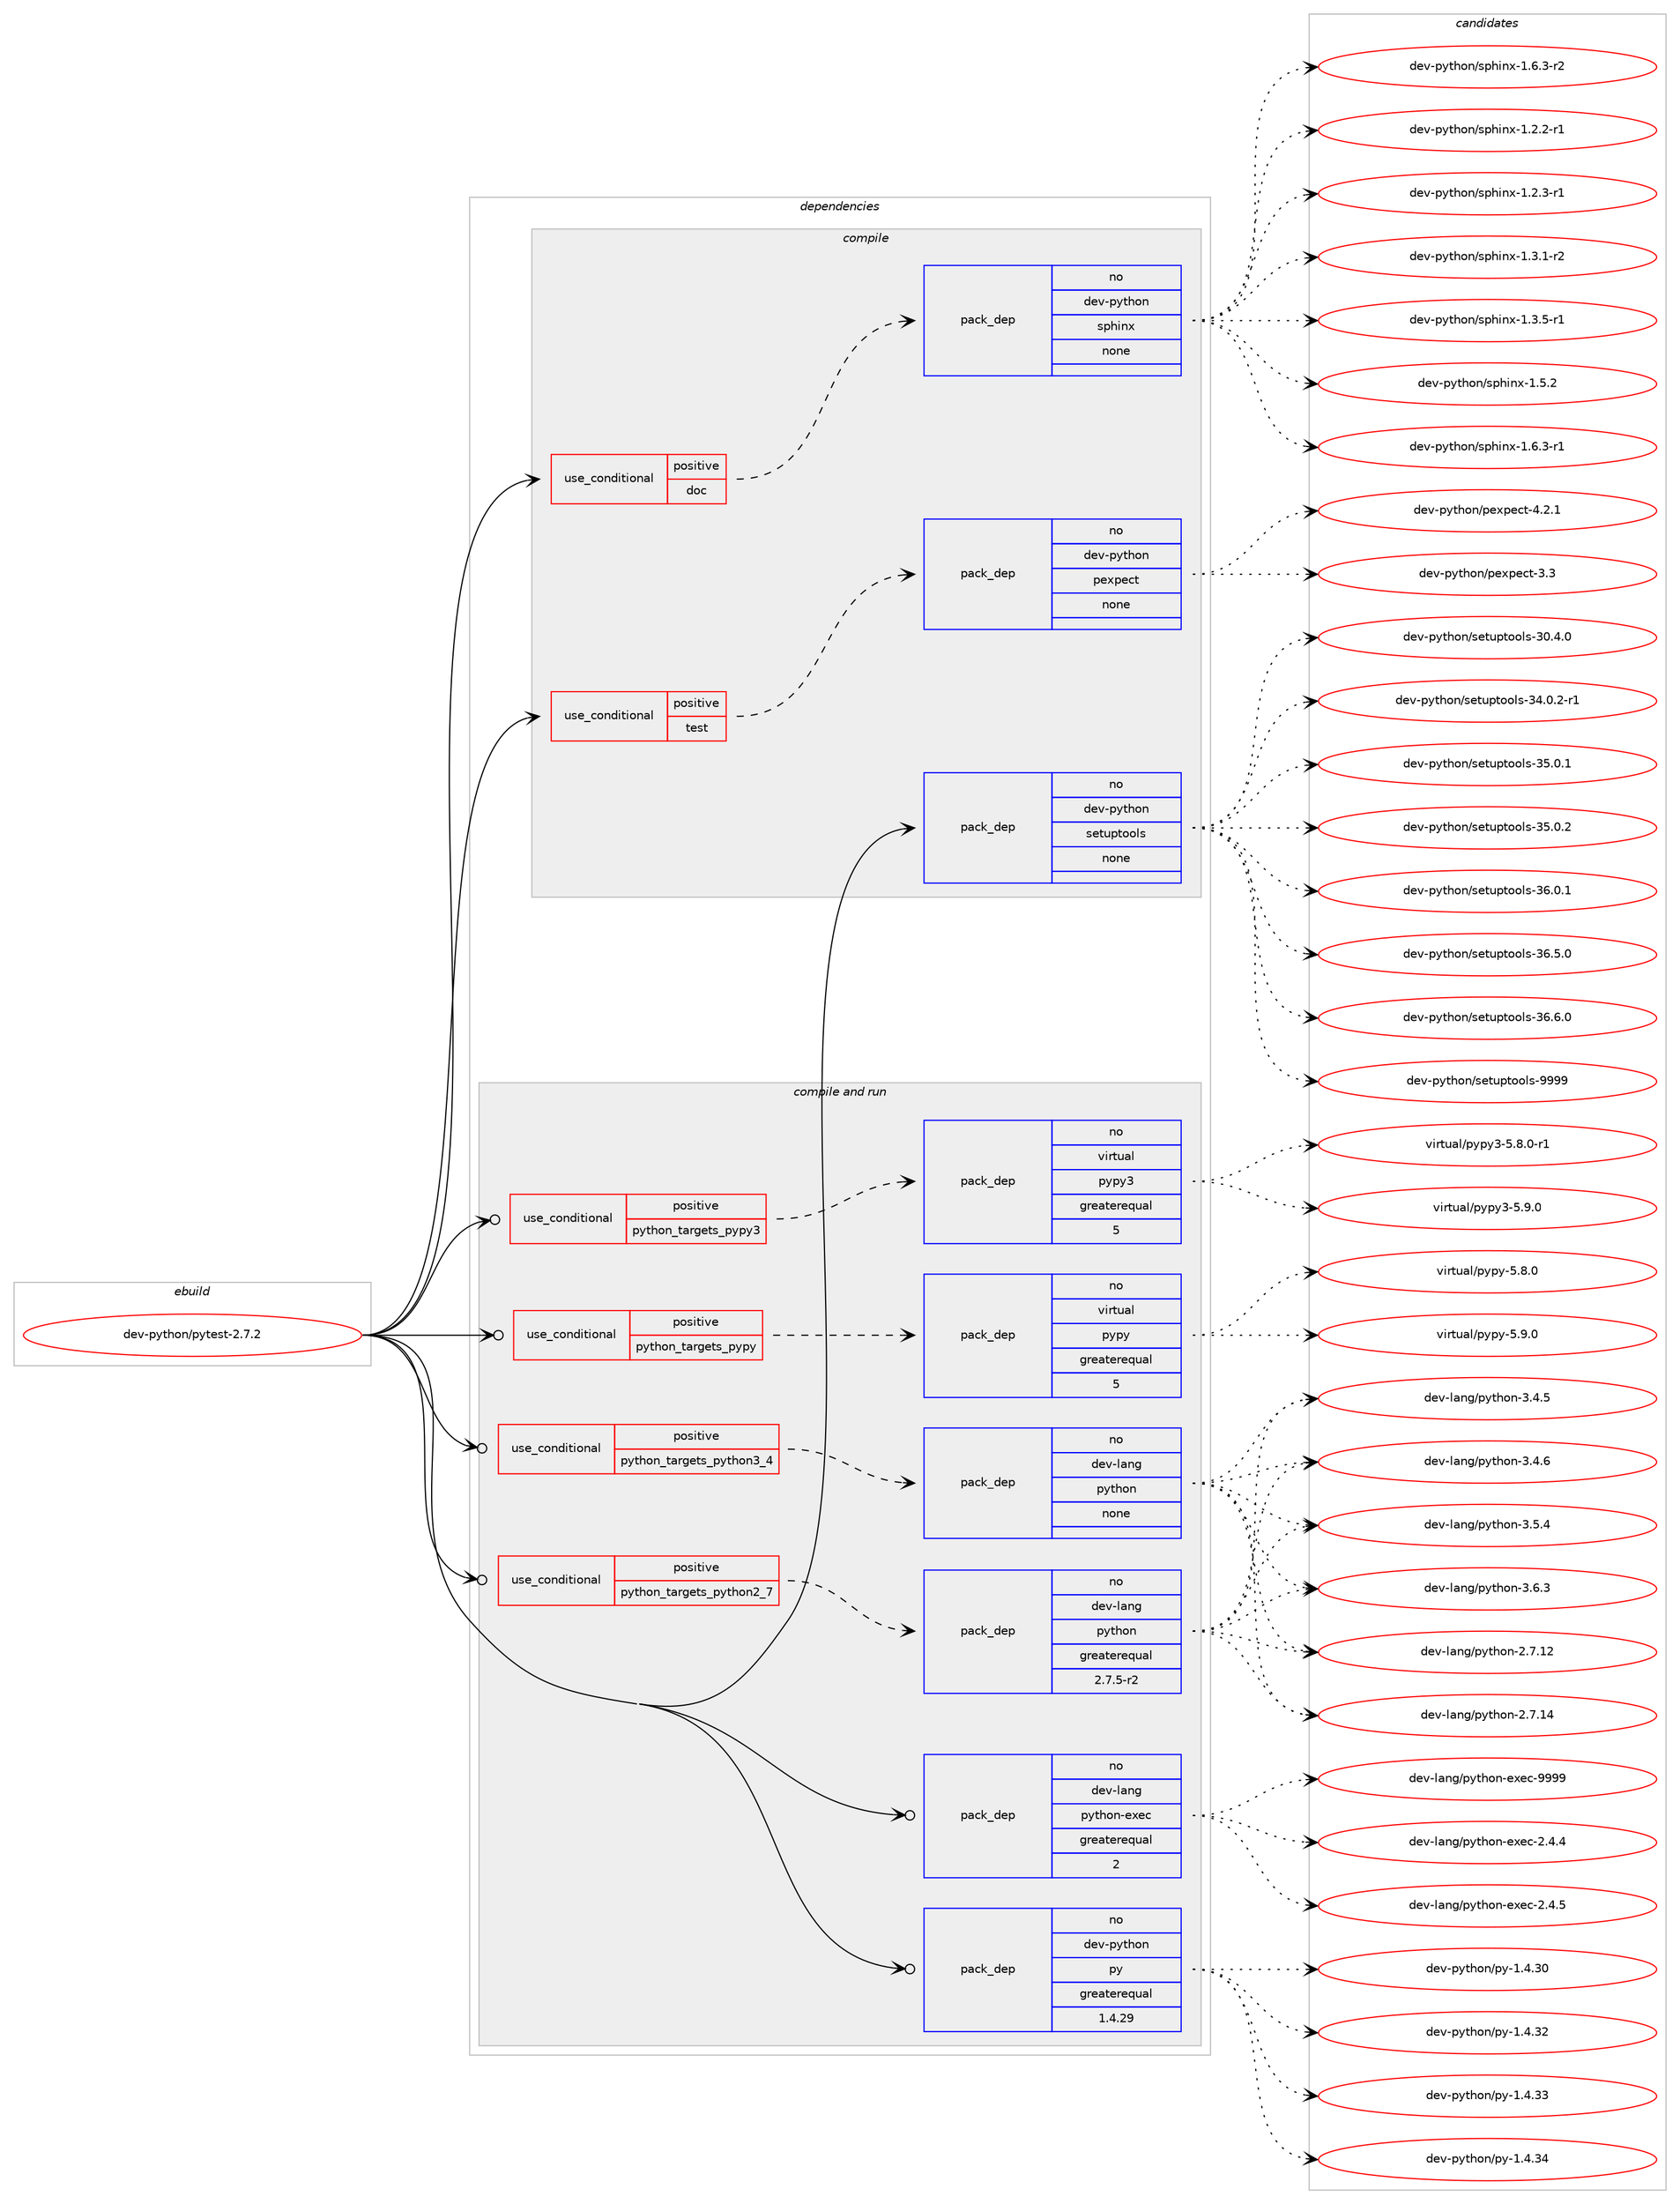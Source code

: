 digraph prolog {

# *************
# Graph options
# *************

newrank=true;
concentrate=true;
compound=true;
graph [rankdir=LR,fontname=Helvetica,fontsize=10,ranksep=1.5];#, ranksep=2.5, nodesep=0.2];
edge  [arrowhead=vee];
node  [fontname=Helvetica,fontsize=10];

# **********
# The ebuild
# **********

subgraph cluster_leftcol {
color=gray;
rank=same;
label=<<i>ebuild</i>>;
id [label="dev-python/pytest-2.7.2", color=red, width=4, href="../dev-python/pytest-2.7.2.svg"];
}

# ****************
# The dependencies
# ****************

subgraph cluster_midcol {
color=gray;
label=<<i>dependencies</i>>;
subgraph cluster_compile {
fillcolor="#eeeeee";
style=filled;
label=<<i>compile</i>>;
subgraph cond39462 {
dependency179544 [label=<<TABLE BORDER="0" CELLBORDER="1" CELLSPACING="0" CELLPADDING="4"><TR><TD ROWSPAN="3" CELLPADDING="10">use_conditional</TD></TR><TR><TD>positive</TD></TR><TR><TD>doc</TD></TR></TABLE>>, shape=none, color=red];
subgraph pack136147 {
dependency179545 [label=<<TABLE BORDER="0" CELLBORDER="1" CELLSPACING="0" CELLPADDING="4" WIDTH="220"><TR><TD ROWSPAN="6" CELLPADDING="30">pack_dep</TD></TR><TR><TD WIDTH="110">no</TD></TR><TR><TD>dev-python</TD></TR><TR><TD>sphinx</TD></TR><TR><TD>none</TD></TR><TR><TD></TD></TR></TABLE>>, shape=none, color=blue];
}
dependency179544:e -> dependency179545:w [weight=20,style="dashed",arrowhead="vee"];
}
id:e -> dependency179544:w [weight=20,style="solid",arrowhead="vee"];
subgraph cond39463 {
dependency179546 [label=<<TABLE BORDER="0" CELLBORDER="1" CELLSPACING="0" CELLPADDING="4"><TR><TD ROWSPAN="3" CELLPADDING="10">use_conditional</TD></TR><TR><TD>positive</TD></TR><TR><TD>test</TD></TR></TABLE>>, shape=none, color=red];
subgraph pack136148 {
dependency179547 [label=<<TABLE BORDER="0" CELLBORDER="1" CELLSPACING="0" CELLPADDING="4" WIDTH="220"><TR><TD ROWSPAN="6" CELLPADDING="30">pack_dep</TD></TR><TR><TD WIDTH="110">no</TD></TR><TR><TD>dev-python</TD></TR><TR><TD>pexpect</TD></TR><TR><TD>none</TD></TR><TR><TD></TD></TR></TABLE>>, shape=none, color=blue];
}
dependency179546:e -> dependency179547:w [weight=20,style="dashed",arrowhead="vee"];
}
id:e -> dependency179546:w [weight=20,style="solid",arrowhead="vee"];
subgraph pack136149 {
dependency179548 [label=<<TABLE BORDER="0" CELLBORDER="1" CELLSPACING="0" CELLPADDING="4" WIDTH="220"><TR><TD ROWSPAN="6" CELLPADDING="30">pack_dep</TD></TR><TR><TD WIDTH="110">no</TD></TR><TR><TD>dev-python</TD></TR><TR><TD>setuptools</TD></TR><TR><TD>none</TD></TR><TR><TD></TD></TR></TABLE>>, shape=none, color=blue];
}
id:e -> dependency179548:w [weight=20,style="solid",arrowhead="vee"];
}
subgraph cluster_compileandrun {
fillcolor="#eeeeee";
style=filled;
label=<<i>compile and run</i>>;
subgraph cond39464 {
dependency179549 [label=<<TABLE BORDER="0" CELLBORDER="1" CELLSPACING="0" CELLPADDING="4"><TR><TD ROWSPAN="3" CELLPADDING="10">use_conditional</TD></TR><TR><TD>positive</TD></TR><TR><TD>python_targets_pypy</TD></TR></TABLE>>, shape=none, color=red];
subgraph pack136150 {
dependency179550 [label=<<TABLE BORDER="0" CELLBORDER="1" CELLSPACING="0" CELLPADDING="4" WIDTH="220"><TR><TD ROWSPAN="6" CELLPADDING="30">pack_dep</TD></TR><TR><TD WIDTH="110">no</TD></TR><TR><TD>virtual</TD></TR><TR><TD>pypy</TD></TR><TR><TD>greaterequal</TD></TR><TR><TD>5</TD></TR></TABLE>>, shape=none, color=blue];
}
dependency179549:e -> dependency179550:w [weight=20,style="dashed",arrowhead="vee"];
}
id:e -> dependency179549:w [weight=20,style="solid",arrowhead="odotvee"];
subgraph cond39465 {
dependency179551 [label=<<TABLE BORDER="0" CELLBORDER="1" CELLSPACING="0" CELLPADDING="4"><TR><TD ROWSPAN="3" CELLPADDING="10">use_conditional</TD></TR><TR><TD>positive</TD></TR><TR><TD>python_targets_pypy3</TD></TR></TABLE>>, shape=none, color=red];
subgraph pack136151 {
dependency179552 [label=<<TABLE BORDER="0" CELLBORDER="1" CELLSPACING="0" CELLPADDING="4" WIDTH="220"><TR><TD ROWSPAN="6" CELLPADDING="30">pack_dep</TD></TR><TR><TD WIDTH="110">no</TD></TR><TR><TD>virtual</TD></TR><TR><TD>pypy3</TD></TR><TR><TD>greaterequal</TD></TR><TR><TD>5</TD></TR></TABLE>>, shape=none, color=blue];
}
dependency179551:e -> dependency179552:w [weight=20,style="dashed",arrowhead="vee"];
}
id:e -> dependency179551:w [weight=20,style="solid",arrowhead="odotvee"];
subgraph cond39466 {
dependency179553 [label=<<TABLE BORDER="0" CELLBORDER="1" CELLSPACING="0" CELLPADDING="4"><TR><TD ROWSPAN="3" CELLPADDING="10">use_conditional</TD></TR><TR><TD>positive</TD></TR><TR><TD>python_targets_python2_7</TD></TR></TABLE>>, shape=none, color=red];
subgraph pack136152 {
dependency179554 [label=<<TABLE BORDER="0" CELLBORDER="1" CELLSPACING="0" CELLPADDING="4" WIDTH="220"><TR><TD ROWSPAN="6" CELLPADDING="30">pack_dep</TD></TR><TR><TD WIDTH="110">no</TD></TR><TR><TD>dev-lang</TD></TR><TR><TD>python</TD></TR><TR><TD>greaterequal</TD></TR><TR><TD>2.7.5-r2</TD></TR></TABLE>>, shape=none, color=blue];
}
dependency179553:e -> dependency179554:w [weight=20,style="dashed",arrowhead="vee"];
}
id:e -> dependency179553:w [weight=20,style="solid",arrowhead="odotvee"];
subgraph cond39467 {
dependency179555 [label=<<TABLE BORDER="0" CELLBORDER="1" CELLSPACING="0" CELLPADDING="4"><TR><TD ROWSPAN="3" CELLPADDING="10">use_conditional</TD></TR><TR><TD>positive</TD></TR><TR><TD>python_targets_python3_4</TD></TR></TABLE>>, shape=none, color=red];
subgraph pack136153 {
dependency179556 [label=<<TABLE BORDER="0" CELLBORDER="1" CELLSPACING="0" CELLPADDING="4" WIDTH="220"><TR><TD ROWSPAN="6" CELLPADDING="30">pack_dep</TD></TR><TR><TD WIDTH="110">no</TD></TR><TR><TD>dev-lang</TD></TR><TR><TD>python</TD></TR><TR><TD>none</TD></TR><TR><TD></TD></TR></TABLE>>, shape=none, color=blue];
}
dependency179555:e -> dependency179556:w [weight=20,style="dashed",arrowhead="vee"];
}
id:e -> dependency179555:w [weight=20,style="solid",arrowhead="odotvee"];
subgraph pack136154 {
dependency179557 [label=<<TABLE BORDER="0" CELLBORDER="1" CELLSPACING="0" CELLPADDING="4" WIDTH="220"><TR><TD ROWSPAN="6" CELLPADDING="30">pack_dep</TD></TR><TR><TD WIDTH="110">no</TD></TR><TR><TD>dev-lang</TD></TR><TR><TD>python-exec</TD></TR><TR><TD>greaterequal</TD></TR><TR><TD>2</TD></TR></TABLE>>, shape=none, color=blue];
}
id:e -> dependency179557:w [weight=20,style="solid",arrowhead="odotvee"];
subgraph pack136155 {
dependency179558 [label=<<TABLE BORDER="0" CELLBORDER="1" CELLSPACING="0" CELLPADDING="4" WIDTH="220"><TR><TD ROWSPAN="6" CELLPADDING="30">pack_dep</TD></TR><TR><TD WIDTH="110">no</TD></TR><TR><TD>dev-python</TD></TR><TR><TD>py</TD></TR><TR><TD>greaterequal</TD></TR><TR><TD>1.4.29</TD></TR></TABLE>>, shape=none, color=blue];
}
id:e -> dependency179558:w [weight=20,style="solid",arrowhead="odotvee"];
}
subgraph cluster_run {
fillcolor="#eeeeee";
style=filled;
label=<<i>run</i>>;
}
}

# **************
# The candidates
# **************

subgraph cluster_choices {
rank=same;
color=gray;
label=<<i>candidates</i>>;

subgraph choice136147 {
color=black;
nodesep=1;
choice10010111845112121116104111110471151121041051101204549465046504511449 [label="dev-python/sphinx-1.2.2-r1", color=red, width=4,href="../dev-python/sphinx-1.2.2-r1.svg"];
choice10010111845112121116104111110471151121041051101204549465046514511449 [label="dev-python/sphinx-1.2.3-r1", color=red, width=4,href="../dev-python/sphinx-1.2.3-r1.svg"];
choice10010111845112121116104111110471151121041051101204549465146494511450 [label="dev-python/sphinx-1.3.1-r2", color=red, width=4,href="../dev-python/sphinx-1.3.1-r2.svg"];
choice10010111845112121116104111110471151121041051101204549465146534511449 [label="dev-python/sphinx-1.3.5-r1", color=red, width=4,href="../dev-python/sphinx-1.3.5-r1.svg"];
choice1001011184511212111610411111047115112104105110120454946534650 [label="dev-python/sphinx-1.5.2", color=red, width=4,href="../dev-python/sphinx-1.5.2.svg"];
choice10010111845112121116104111110471151121041051101204549465446514511449 [label="dev-python/sphinx-1.6.3-r1", color=red, width=4,href="../dev-python/sphinx-1.6.3-r1.svg"];
choice10010111845112121116104111110471151121041051101204549465446514511450 [label="dev-python/sphinx-1.6.3-r2", color=red, width=4,href="../dev-python/sphinx-1.6.3-r2.svg"];
dependency179545:e -> choice10010111845112121116104111110471151121041051101204549465046504511449:w [style=dotted,weight="100"];
dependency179545:e -> choice10010111845112121116104111110471151121041051101204549465046514511449:w [style=dotted,weight="100"];
dependency179545:e -> choice10010111845112121116104111110471151121041051101204549465146494511450:w [style=dotted,weight="100"];
dependency179545:e -> choice10010111845112121116104111110471151121041051101204549465146534511449:w [style=dotted,weight="100"];
dependency179545:e -> choice1001011184511212111610411111047115112104105110120454946534650:w [style=dotted,weight="100"];
dependency179545:e -> choice10010111845112121116104111110471151121041051101204549465446514511449:w [style=dotted,weight="100"];
dependency179545:e -> choice10010111845112121116104111110471151121041051101204549465446514511450:w [style=dotted,weight="100"];
}
subgraph choice136148 {
color=black;
nodesep=1;
choice10010111845112121116104111110471121011201121019911645514651 [label="dev-python/pexpect-3.3", color=red, width=4,href="../dev-python/pexpect-3.3.svg"];
choice100101118451121211161041111104711210112011210199116455246504649 [label="dev-python/pexpect-4.2.1", color=red, width=4,href="../dev-python/pexpect-4.2.1.svg"];
dependency179547:e -> choice10010111845112121116104111110471121011201121019911645514651:w [style=dotted,weight="100"];
dependency179547:e -> choice100101118451121211161041111104711210112011210199116455246504649:w [style=dotted,weight="100"];
}
subgraph choice136149 {
color=black;
nodesep=1;
choice100101118451121211161041111104711510111611711211611111110811545514846524648 [label="dev-python/setuptools-30.4.0", color=red, width=4,href="../dev-python/setuptools-30.4.0.svg"];
choice1001011184511212111610411111047115101116117112116111111108115455152464846504511449 [label="dev-python/setuptools-34.0.2-r1", color=red, width=4,href="../dev-python/setuptools-34.0.2-r1.svg"];
choice100101118451121211161041111104711510111611711211611111110811545515346484649 [label="dev-python/setuptools-35.0.1", color=red, width=4,href="../dev-python/setuptools-35.0.1.svg"];
choice100101118451121211161041111104711510111611711211611111110811545515346484650 [label="dev-python/setuptools-35.0.2", color=red, width=4,href="../dev-python/setuptools-35.0.2.svg"];
choice100101118451121211161041111104711510111611711211611111110811545515446484649 [label="dev-python/setuptools-36.0.1", color=red, width=4,href="../dev-python/setuptools-36.0.1.svg"];
choice100101118451121211161041111104711510111611711211611111110811545515446534648 [label="dev-python/setuptools-36.5.0", color=red, width=4,href="../dev-python/setuptools-36.5.0.svg"];
choice100101118451121211161041111104711510111611711211611111110811545515446544648 [label="dev-python/setuptools-36.6.0", color=red, width=4,href="../dev-python/setuptools-36.6.0.svg"];
choice10010111845112121116104111110471151011161171121161111111081154557575757 [label="dev-python/setuptools-9999", color=red, width=4,href="../dev-python/setuptools-9999.svg"];
dependency179548:e -> choice100101118451121211161041111104711510111611711211611111110811545514846524648:w [style=dotted,weight="100"];
dependency179548:e -> choice1001011184511212111610411111047115101116117112116111111108115455152464846504511449:w [style=dotted,weight="100"];
dependency179548:e -> choice100101118451121211161041111104711510111611711211611111110811545515346484649:w [style=dotted,weight="100"];
dependency179548:e -> choice100101118451121211161041111104711510111611711211611111110811545515346484650:w [style=dotted,weight="100"];
dependency179548:e -> choice100101118451121211161041111104711510111611711211611111110811545515446484649:w [style=dotted,weight="100"];
dependency179548:e -> choice100101118451121211161041111104711510111611711211611111110811545515446534648:w [style=dotted,weight="100"];
dependency179548:e -> choice100101118451121211161041111104711510111611711211611111110811545515446544648:w [style=dotted,weight="100"];
dependency179548:e -> choice10010111845112121116104111110471151011161171121161111111081154557575757:w [style=dotted,weight="100"];
}
subgraph choice136150 {
color=black;
nodesep=1;
choice1181051141161179710847112121112121455346564648 [label="virtual/pypy-5.8.0", color=red, width=4,href="../virtual/pypy-5.8.0.svg"];
choice1181051141161179710847112121112121455346574648 [label="virtual/pypy-5.9.0", color=red, width=4,href="../virtual/pypy-5.9.0.svg"];
dependency179550:e -> choice1181051141161179710847112121112121455346564648:w [style=dotted,weight="100"];
dependency179550:e -> choice1181051141161179710847112121112121455346574648:w [style=dotted,weight="100"];
}
subgraph choice136151 {
color=black;
nodesep=1;
choice1181051141161179710847112121112121514553465646484511449 [label="virtual/pypy3-5.8.0-r1", color=red, width=4,href="../virtual/pypy3-5.8.0-r1.svg"];
choice118105114116117971084711212111212151455346574648 [label="virtual/pypy3-5.9.0", color=red, width=4,href="../virtual/pypy3-5.9.0.svg"];
dependency179552:e -> choice1181051141161179710847112121112121514553465646484511449:w [style=dotted,weight="100"];
dependency179552:e -> choice118105114116117971084711212111212151455346574648:w [style=dotted,weight="100"];
}
subgraph choice136152 {
color=black;
nodesep=1;
choice10010111845108971101034711212111610411111045504655464950 [label="dev-lang/python-2.7.12", color=red, width=4,href="../dev-lang/python-2.7.12.svg"];
choice10010111845108971101034711212111610411111045504655464952 [label="dev-lang/python-2.7.14", color=red, width=4,href="../dev-lang/python-2.7.14.svg"];
choice100101118451089711010347112121116104111110455146524653 [label="dev-lang/python-3.4.5", color=red, width=4,href="../dev-lang/python-3.4.5.svg"];
choice100101118451089711010347112121116104111110455146524654 [label="dev-lang/python-3.4.6", color=red, width=4,href="../dev-lang/python-3.4.6.svg"];
choice100101118451089711010347112121116104111110455146534652 [label="dev-lang/python-3.5.4", color=red, width=4,href="../dev-lang/python-3.5.4.svg"];
choice100101118451089711010347112121116104111110455146544651 [label="dev-lang/python-3.6.3", color=red, width=4,href="../dev-lang/python-3.6.3.svg"];
dependency179554:e -> choice10010111845108971101034711212111610411111045504655464950:w [style=dotted,weight="100"];
dependency179554:e -> choice10010111845108971101034711212111610411111045504655464952:w [style=dotted,weight="100"];
dependency179554:e -> choice100101118451089711010347112121116104111110455146524653:w [style=dotted,weight="100"];
dependency179554:e -> choice100101118451089711010347112121116104111110455146524654:w [style=dotted,weight="100"];
dependency179554:e -> choice100101118451089711010347112121116104111110455146534652:w [style=dotted,weight="100"];
dependency179554:e -> choice100101118451089711010347112121116104111110455146544651:w [style=dotted,weight="100"];
}
subgraph choice136153 {
color=black;
nodesep=1;
choice10010111845108971101034711212111610411111045504655464950 [label="dev-lang/python-2.7.12", color=red, width=4,href="../dev-lang/python-2.7.12.svg"];
choice10010111845108971101034711212111610411111045504655464952 [label="dev-lang/python-2.7.14", color=red, width=4,href="../dev-lang/python-2.7.14.svg"];
choice100101118451089711010347112121116104111110455146524653 [label="dev-lang/python-3.4.5", color=red, width=4,href="../dev-lang/python-3.4.5.svg"];
choice100101118451089711010347112121116104111110455146524654 [label="dev-lang/python-3.4.6", color=red, width=4,href="../dev-lang/python-3.4.6.svg"];
choice100101118451089711010347112121116104111110455146534652 [label="dev-lang/python-3.5.4", color=red, width=4,href="../dev-lang/python-3.5.4.svg"];
choice100101118451089711010347112121116104111110455146544651 [label="dev-lang/python-3.6.3", color=red, width=4,href="../dev-lang/python-3.6.3.svg"];
dependency179556:e -> choice10010111845108971101034711212111610411111045504655464950:w [style=dotted,weight="100"];
dependency179556:e -> choice10010111845108971101034711212111610411111045504655464952:w [style=dotted,weight="100"];
dependency179556:e -> choice100101118451089711010347112121116104111110455146524653:w [style=dotted,weight="100"];
dependency179556:e -> choice100101118451089711010347112121116104111110455146524654:w [style=dotted,weight="100"];
dependency179556:e -> choice100101118451089711010347112121116104111110455146534652:w [style=dotted,weight="100"];
dependency179556:e -> choice100101118451089711010347112121116104111110455146544651:w [style=dotted,weight="100"];
}
subgraph choice136154 {
color=black;
nodesep=1;
choice1001011184510897110103471121211161041111104510112010199455046524652 [label="dev-lang/python-exec-2.4.4", color=red, width=4,href="../dev-lang/python-exec-2.4.4.svg"];
choice1001011184510897110103471121211161041111104510112010199455046524653 [label="dev-lang/python-exec-2.4.5", color=red, width=4,href="../dev-lang/python-exec-2.4.5.svg"];
choice10010111845108971101034711212111610411111045101120101994557575757 [label="dev-lang/python-exec-9999", color=red, width=4,href="../dev-lang/python-exec-9999.svg"];
dependency179557:e -> choice1001011184510897110103471121211161041111104510112010199455046524652:w [style=dotted,weight="100"];
dependency179557:e -> choice1001011184510897110103471121211161041111104510112010199455046524653:w [style=dotted,weight="100"];
dependency179557:e -> choice10010111845108971101034711212111610411111045101120101994557575757:w [style=dotted,weight="100"];
}
subgraph choice136155 {
color=black;
nodesep=1;
choice100101118451121211161041111104711212145494652465148 [label="dev-python/py-1.4.30", color=red, width=4,href="../dev-python/py-1.4.30.svg"];
choice100101118451121211161041111104711212145494652465150 [label="dev-python/py-1.4.32", color=red, width=4,href="../dev-python/py-1.4.32.svg"];
choice100101118451121211161041111104711212145494652465151 [label="dev-python/py-1.4.33", color=red, width=4,href="../dev-python/py-1.4.33.svg"];
choice100101118451121211161041111104711212145494652465152 [label="dev-python/py-1.4.34", color=red, width=4,href="../dev-python/py-1.4.34.svg"];
dependency179558:e -> choice100101118451121211161041111104711212145494652465148:w [style=dotted,weight="100"];
dependency179558:e -> choice100101118451121211161041111104711212145494652465150:w [style=dotted,weight="100"];
dependency179558:e -> choice100101118451121211161041111104711212145494652465151:w [style=dotted,weight="100"];
dependency179558:e -> choice100101118451121211161041111104711212145494652465152:w [style=dotted,weight="100"];
}
}

}

